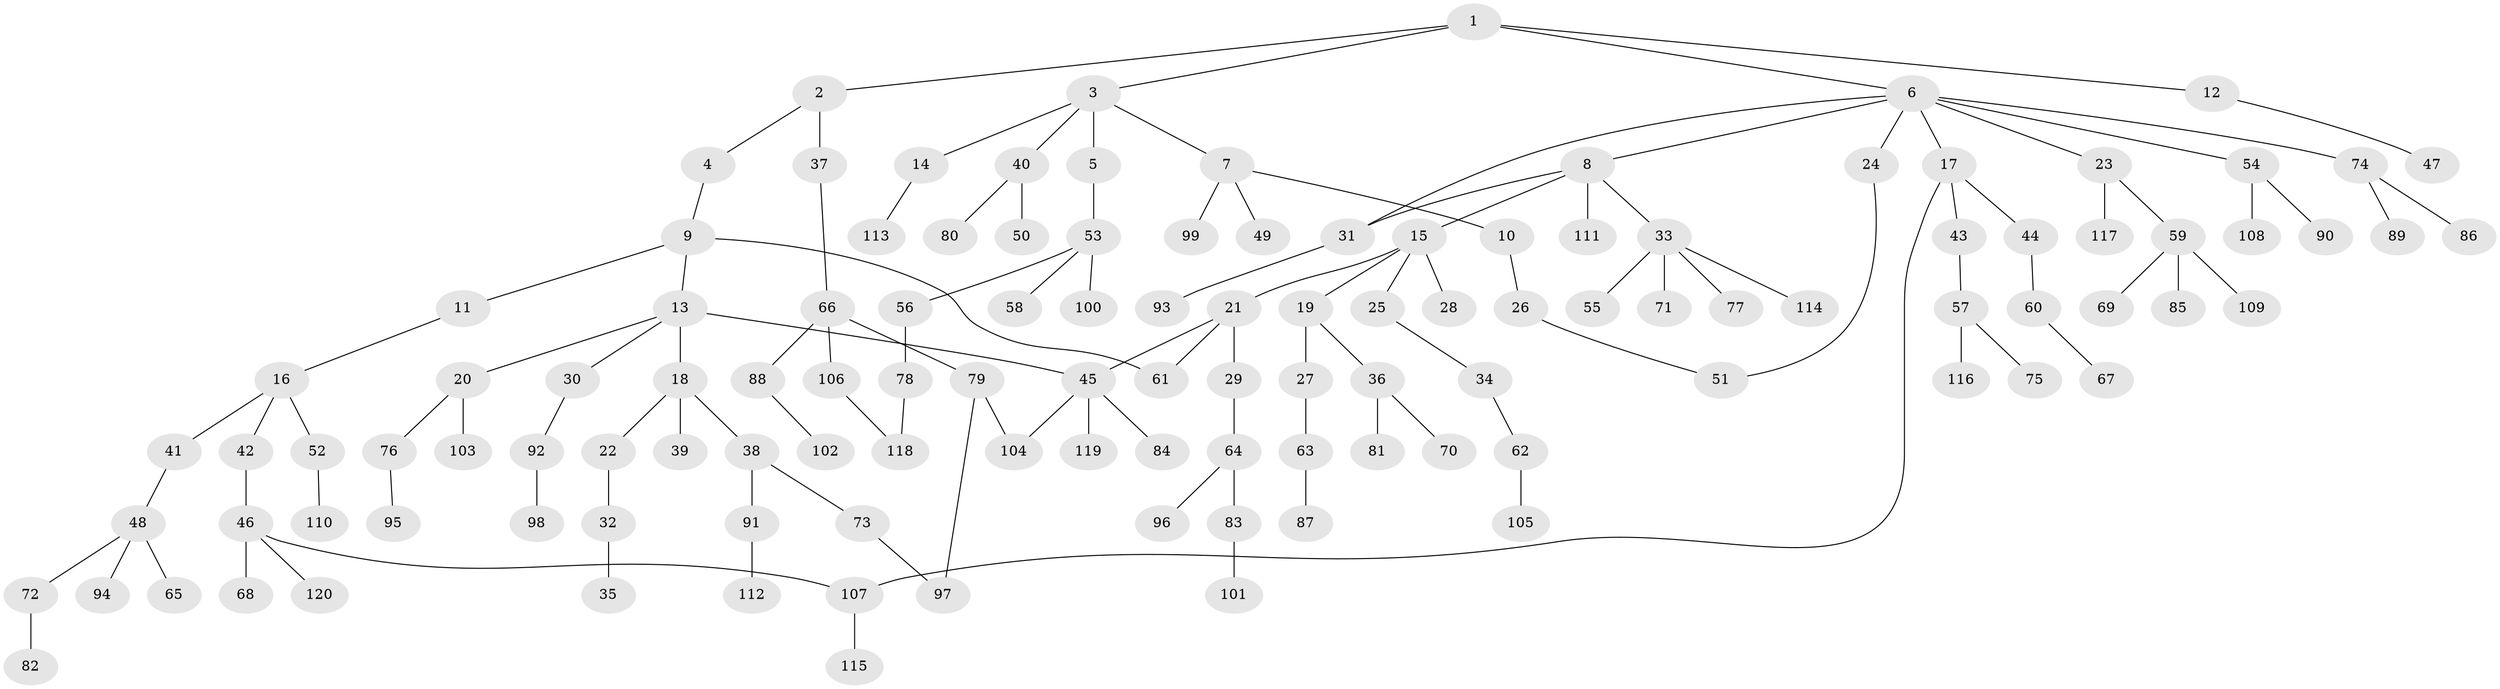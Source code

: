 // Generated by graph-tools (version 1.1) at 2025/01/03/09/25 03:01:06]
// undirected, 120 vertices, 127 edges
graph export_dot {
graph [start="1"]
  node [color=gray90,style=filled];
  1;
  2;
  3;
  4;
  5;
  6;
  7;
  8;
  9;
  10;
  11;
  12;
  13;
  14;
  15;
  16;
  17;
  18;
  19;
  20;
  21;
  22;
  23;
  24;
  25;
  26;
  27;
  28;
  29;
  30;
  31;
  32;
  33;
  34;
  35;
  36;
  37;
  38;
  39;
  40;
  41;
  42;
  43;
  44;
  45;
  46;
  47;
  48;
  49;
  50;
  51;
  52;
  53;
  54;
  55;
  56;
  57;
  58;
  59;
  60;
  61;
  62;
  63;
  64;
  65;
  66;
  67;
  68;
  69;
  70;
  71;
  72;
  73;
  74;
  75;
  76;
  77;
  78;
  79;
  80;
  81;
  82;
  83;
  84;
  85;
  86;
  87;
  88;
  89;
  90;
  91;
  92;
  93;
  94;
  95;
  96;
  97;
  98;
  99;
  100;
  101;
  102;
  103;
  104;
  105;
  106;
  107;
  108;
  109;
  110;
  111;
  112;
  113;
  114;
  115;
  116;
  117;
  118;
  119;
  120;
  1 -- 2;
  1 -- 3;
  1 -- 6;
  1 -- 12;
  2 -- 4;
  2 -- 37;
  3 -- 5;
  3 -- 7;
  3 -- 14;
  3 -- 40;
  4 -- 9;
  5 -- 53;
  6 -- 8;
  6 -- 17;
  6 -- 23;
  6 -- 24;
  6 -- 31;
  6 -- 54;
  6 -- 74;
  7 -- 10;
  7 -- 49;
  7 -- 99;
  8 -- 15;
  8 -- 33;
  8 -- 111;
  8 -- 31;
  9 -- 11;
  9 -- 13;
  9 -- 61;
  10 -- 26;
  11 -- 16;
  12 -- 47;
  13 -- 18;
  13 -- 20;
  13 -- 30;
  13 -- 45;
  14 -- 113;
  15 -- 19;
  15 -- 21;
  15 -- 25;
  15 -- 28;
  16 -- 41;
  16 -- 42;
  16 -- 52;
  17 -- 43;
  17 -- 44;
  17 -- 107;
  18 -- 22;
  18 -- 38;
  18 -- 39;
  19 -- 27;
  19 -- 36;
  20 -- 76;
  20 -- 103;
  21 -- 29;
  21 -- 45;
  21 -- 61;
  22 -- 32;
  23 -- 59;
  23 -- 117;
  24 -- 51;
  25 -- 34;
  26 -- 51;
  27 -- 63;
  29 -- 64;
  30 -- 92;
  31 -- 93;
  32 -- 35;
  33 -- 55;
  33 -- 71;
  33 -- 77;
  33 -- 114;
  34 -- 62;
  36 -- 70;
  36 -- 81;
  37 -- 66;
  38 -- 73;
  38 -- 91;
  40 -- 50;
  40 -- 80;
  41 -- 48;
  42 -- 46;
  43 -- 57;
  44 -- 60;
  45 -- 84;
  45 -- 119;
  45 -- 104;
  46 -- 68;
  46 -- 120;
  46 -- 107;
  48 -- 65;
  48 -- 72;
  48 -- 94;
  52 -- 110;
  53 -- 56;
  53 -- 58;
  53 -- 100;
  54 -- 90;
  54 -- 108;
  56 -- 78;
  57 -- 75;
  57 -- 116;
  59 -- 69;
  59 -- 85;
  59 -- 109;
  60 -- 67;
  62 -- 105;
  63 -- 87;
  64 -- 83;
  64 -- 96;
  66 -- 79;
  66 -- 88;
  66 -- 106;
  72 -- 82;
  73 -- 97;
  74 -- 86;
  74 -- 89;
  76 -- 95;
  78 -- 118;
  79 -- 104;
  79 -- 97;
  83 -- 101;
  88 -- 102;
  91 -- 112;
  92 -- 98;
  106 -- 118;
  107 -- 115;
}
